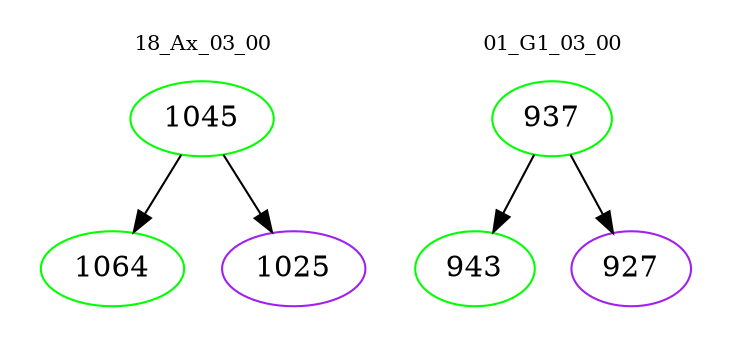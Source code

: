 digraph{
subgraph cluster_0 {
color = white
label = "18_Ax_03_00";
fontsize=10;
T0_1045 [label="1045", color="green"]
T0_1045 -> T0_1064 [color="black"]
T0_1064 [label="1064", color="green"]
T0_1045 -> T0_1025 [color="black"]
T0_1025 [label="1025", color="purple"]
}
subgraph cluster_1 {
color = white
label = "01_G1_03_00";
fontsize=10;
T1_937 [label="937", color="green"]
T1_937 -> T1_943 [color="black"]
T1_943 [label="943", color="green"]
T1_937 -> T1_927 [color="black"]
T1_927 [label="927", color="purple"]
}
}
